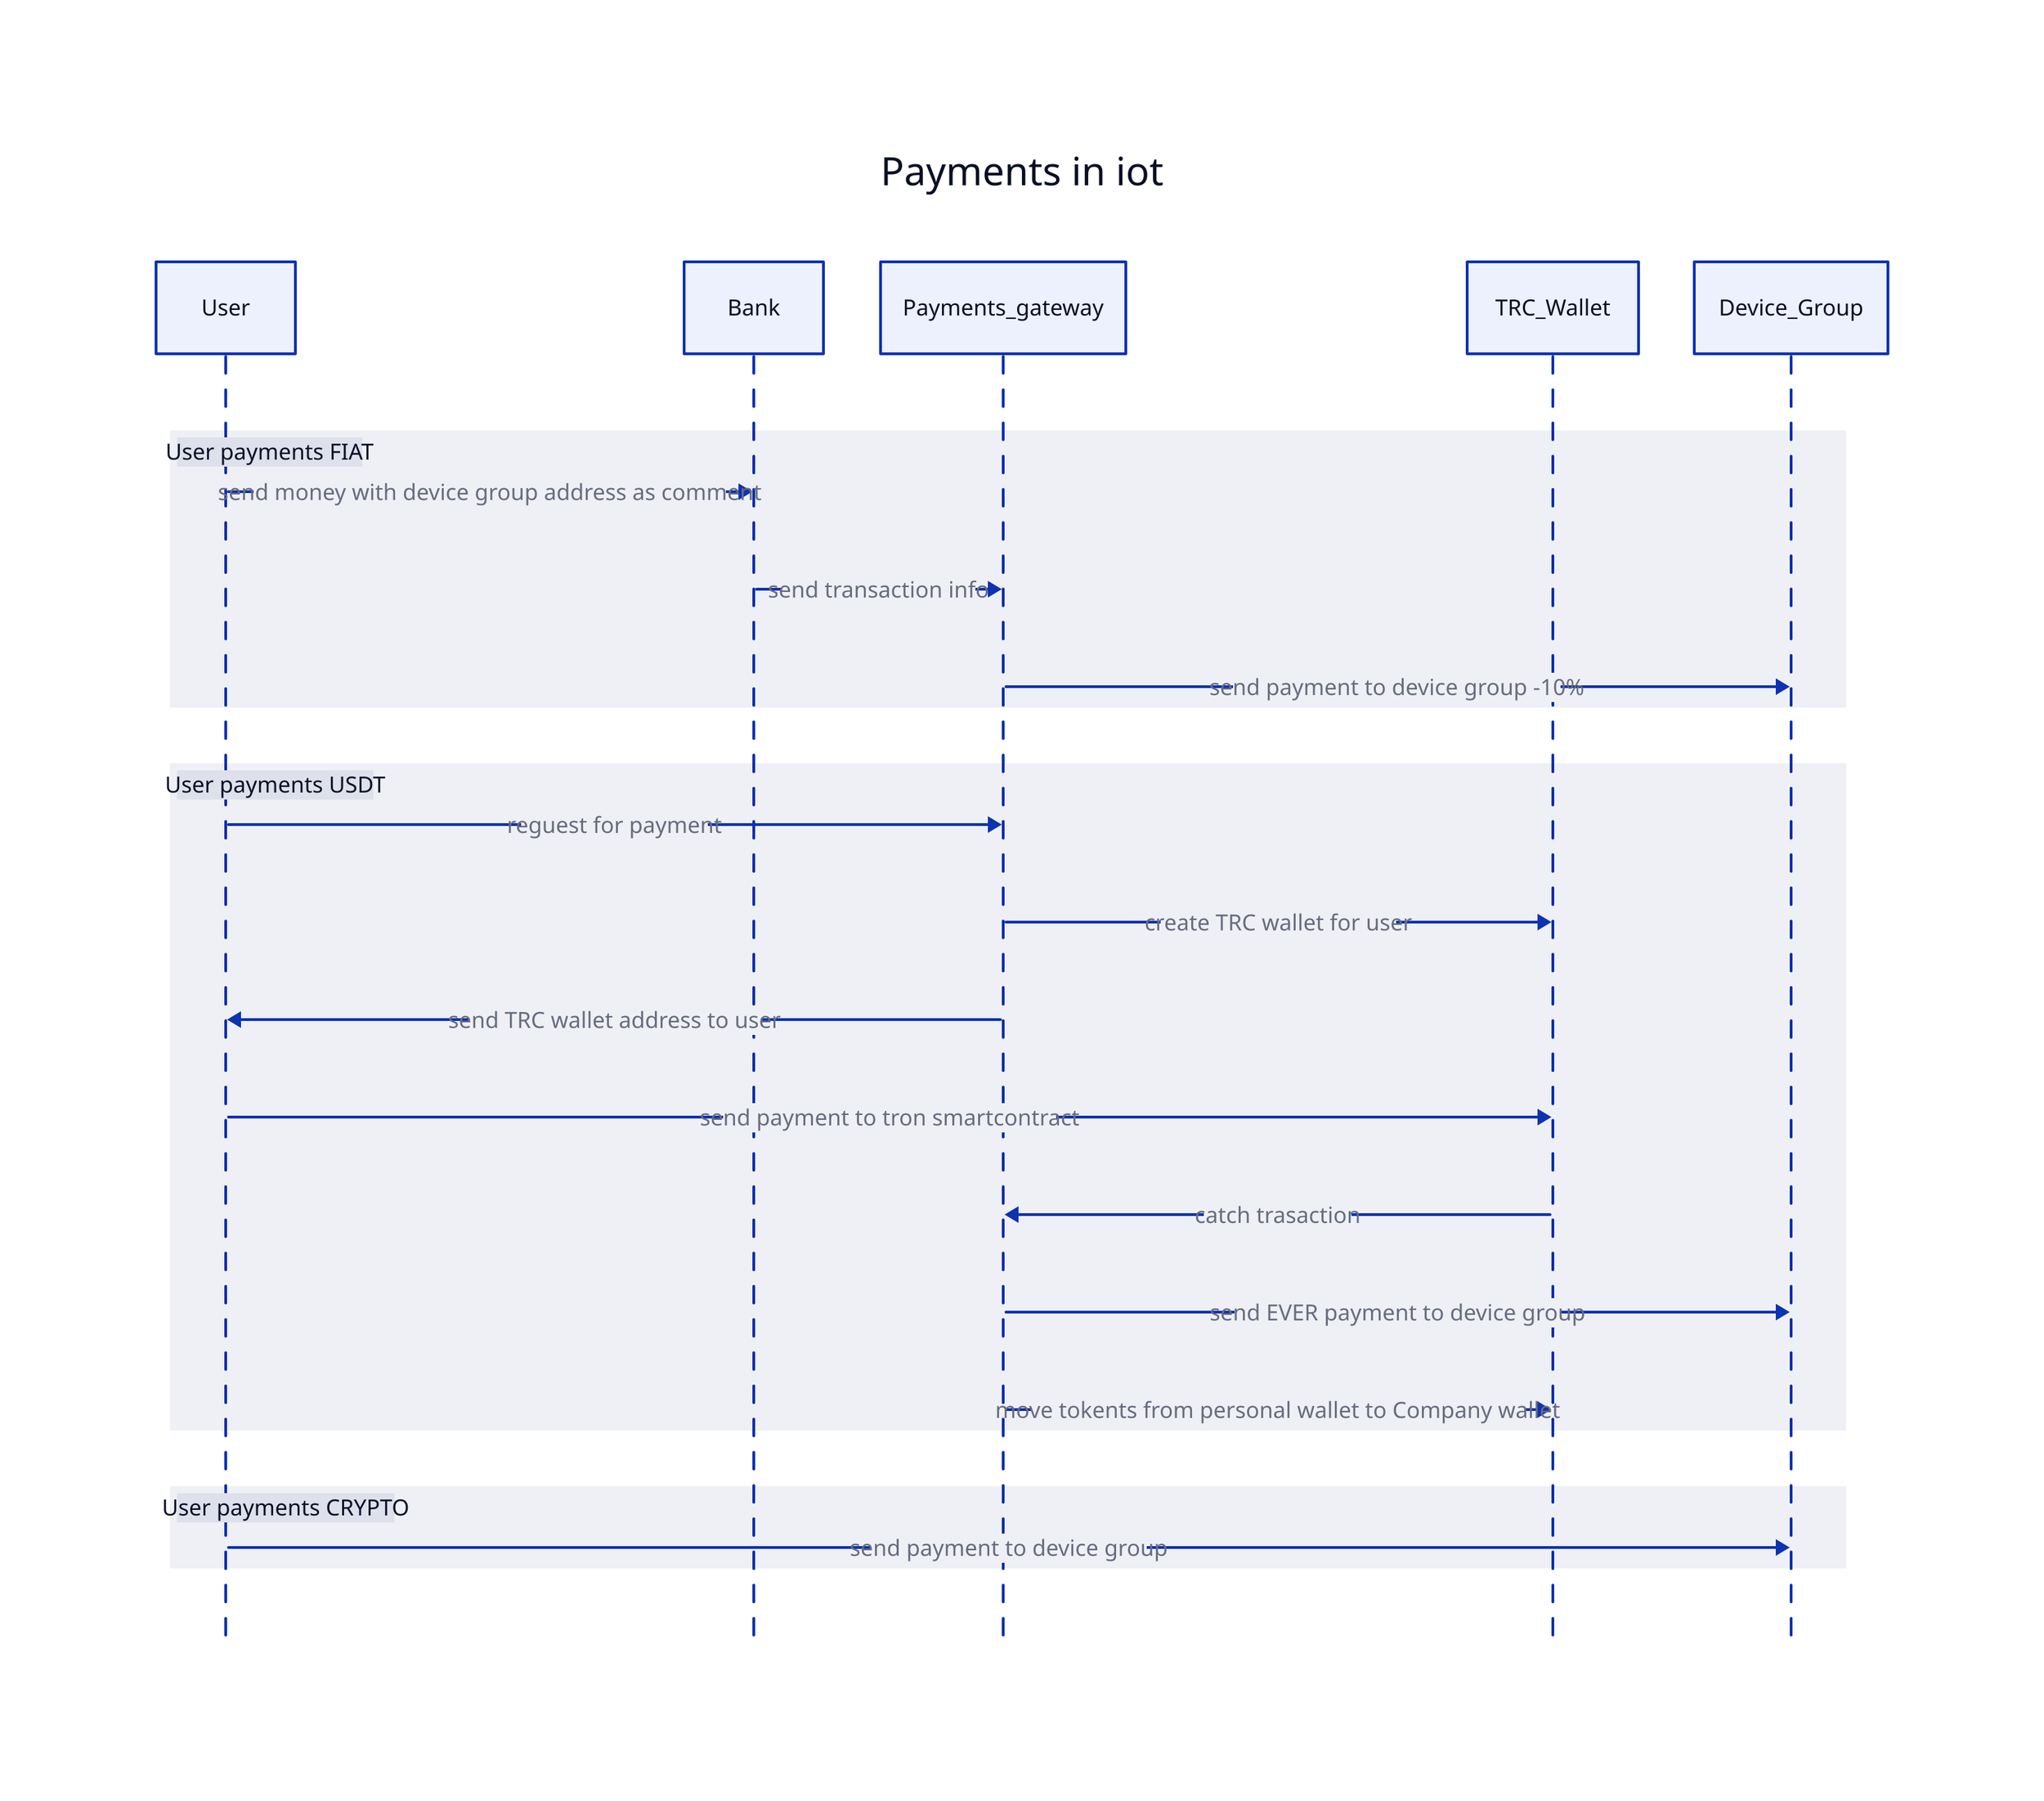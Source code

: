 Payments in iot: {
    shape: sequence_diagram

    User: User
    Bank: Bank
    Payments_gateway: Payments_gateway
    TRC_Wallet: TRC_Wallet
    Device_Group: Device_Group 


    User payments FIAT: {
        User->Bank: send money with device group address as comment
        Bank->Payments_gateway: send transaction info
        Payments_gateway->Device_Group: send payment to device group -10%
    }

    User payments USDT: {
        User->Payments_gateway: reguest for payment
        Payments_gateway -> TRC_Wallet: create TRC wallet for user 
        Payments_gateway -> User: send TRC wallet address to user
        User->TRC_Wallet: send payment to tron smartcontract
        TRC_Wallet->Payments_gateway: catch trasaction
        Payments_gateway->Device_Group: send EVER payment to device group
        Payments_gateway->TRC_Wallet: move tokents from personal wallet to Company wallet
    }

    User payments CRYPTO: {
        User->Device_Group: send payment to device group
    }
}


